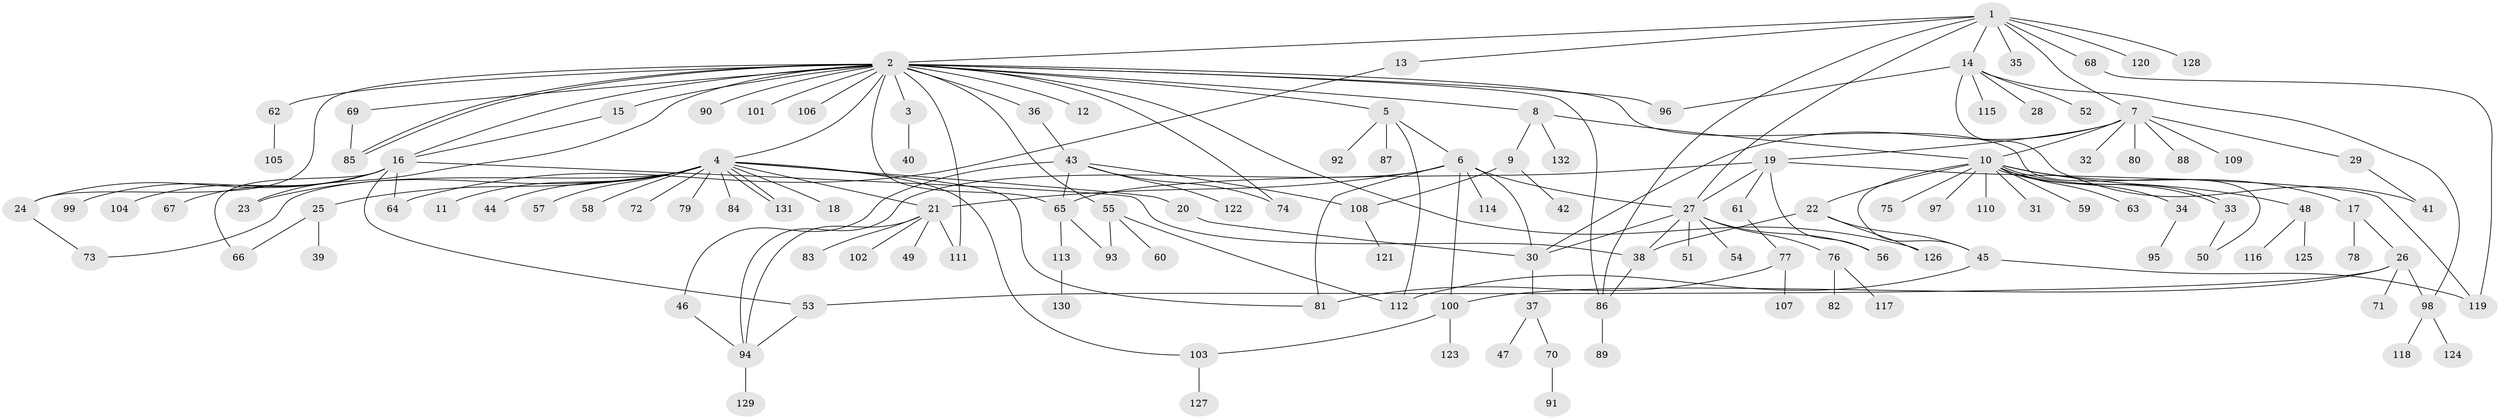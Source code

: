 // coarse degree distribution, {16: 0.021739130434782608, 13: 0.010869565217391304, 1: 0.6195652173913043, 2: 0.1956521739130435, 6: 0.021739130434782608, 9: 0.021739130434782608, 8: 0.010869565217391304, 5: 0.03260869565217391, 7: 0.021739130434782608, 3: 0.021739130434782608, 19: 0.010869565217391304, 4: 0.010869565217391304}
// Generated by graph-tools (version 1.1) at 2025/50/03/04/25 21:50:34]
// undirected, 132 vertices, 177 edges
graph export_dot {
graph [start="1"]
  node [color=gray90,style=filled];
  1;
  2;
  3;
  4;
  5;
  6;
  7;
  8;
  9;
  10;
  11;
  12;
  13;
  14;
  15;
  16;
  17;
  18;
  19;
  20;
  21;
  22;
  23;
  24;
  25;
  26;
  27;
  28;
  29;
  30;
  31;
  32;
  33;
  34;
  35;
  36;
  37;
  38;
  39;
  40;
  41;
  42;
  43;
  44;
  45;
  46;
  47;
  48;
  49;
  50;
  51;
  52;
  53;
  54;
  55;
  56;
  57;
  58;
  59;
  60;
  61;
  62;
  63;
  64;
  65;
  66;
  67;
  68;
  69;
  70;
  71;
  72;
  73;
  74;
  75;
  76;
  77;
  78;
  79;
  80;
  81;
  82;
  83;
  84;
  85;
  86;
  87;
  88;
  89;
  90;
  91;
  92;
  93;
  94;
  95;
  96;
  97;
  98;
  99;
  100;
  101;
  102;
  103;
  104;
  105;
  106;
  107;
  108;
  109;
  110;
  111;
  112;
  113;
  114;
  115;
  116;
  117;
  118;
  119;
  120;
  121;
  122;
  123;
  124;
  125;
  126;
  127;
  128;
  129;
  130;
  131;
  132;
  1 -- 2;
  1 -- 7;
  1 -- 13;
  1 -- 14;
  1 -- 27;
  1 -- 35;
  1 -- 68;
  1 -- 86;
  1 -- 120;
  1 -- 128;
  2 -- 3;
  2 -- 4;
  2 -- 5;
  2 -- 8;
  2 -- 12;
  2 -- 15;
  2 -- 16;
  2 -- 23;
  2 -- 24;
  2 -- 36;
  2 -- 50;
  2 -- 55;
  2 -- 62;
  2 -- 65;
  2 -- 69;
  2 -- 74;
  2 -- 85;
  2 -- 85;
  2 -- 86;
  2 -- 90;
  2 -- 96;
  2 -- 101;
  2 -- 106;
  2 -- 111;
  2 -- 126;
  3 -- 40;
  4 -- 11;
  4 -- 18;
  4 -- 20;
  4 -- 21;
  4 -- 23;
  4 -- 25;
  4 -- 44;
  4 -- 57;
  4 -- 58;
  4 -- 72;
  4 -- 73;
  4 -- 79;
  4 -- 81;
  4 -- 84;
  4 -- 103;
  4 -- 131;
  4 -- 131;
  5 -- 6;
  5 -- 87;
  5 -- 92;
  5 -- 112;
  6 -- 21;
  6 -- 27;
  6 -- 30;
  6 -- 81;
  6 -- 94;
  6 -- 100;
  6 -- 114;
  7 -- 10;
  7 -- 19;
  7 -- 29;
  7 -- 30;
  7 -- 32;
  7 -- 80;
  7 -- 88;
  7 -- 109;
  8 -- 9;
  8 -- 10;
  8 -- 132;
  9 -- 42;
  9 -- 108;
  10 -- 17;
  10 -- 22;
  10 -- 31;
  10 -- 33;
  10 -- 33;
  10 -- 34;
  10 -- 45;
  10 -- 48;
  10 -- 59;
  10 -- 63;
  10 -- 75;
  10 -- 97;
  10 -- 110;
  13 -- 64;
  14 -- 28;
  14 -- 41;
  14 -- 52;
  14 -- 96;
  14 -- 98;
  14 -- 115;
  15 -- 16;
  16 -- 24;
  16 -- 38;
  16 -- 53;
  16 -- 64;
  16 -- 66;
  16 -- 67;
  16 -- 99;
  16 -- 104;
  17 -- 26;
  17 -- 78;
  19 -- 27;
  19 -- 56;
  19 -- 61;
  19 -- 65;
  19 -- 119;
  20 -- 30;
  21 -- 49;
  21 -- 83;
  21 -- 94;
  21 -- 102;
  21 -- 111;
  22 -- 38;
  22 -- 45;
  22 -- 126;
  24 -- 73;
  25 -- 39;
  25 -- 66;
  26 -- 53;
  26 -- 71;
  26 -- 98;
  26 -- 100;
  27 -- 30;
  27 -- 38;
  27 -- 51;
  27 -- 54;
  27 -- 56;
  27 -- 76;
  29 -- 41;
  30 -- 37;
  33 -- 50;
  34 -- 95;
  36 -- 43;
  37 -- 47;
  37 -- 70;
  38 -- 86;
  43 -- 46;
  43 -- 65;
  43 -- 74;
  43 -- 108;
  43 -- 122;
  45 -- 112;
  45 -- 119;
  46 -- 94;
  48 -- 116;
  48 -- 125;
  53 -- 94;
  55 -- 60;
  55 -- 93;
  55 -- 112;
  61 -- 77;
  62 -- 105;
  65 -- 93;
  65 -- 113;
  68 -- 119;
  69 -- 85;
  70 -- 91;
  76 -- 82;
  76 -- 117;
  77 -- 81;
  77 -- 107;
  86 -- 89;
  94 -- 129;
  98 -- 118;
  98 -- 124;
  100 -- 103;
  100 -- 123;
  103 -- 127;
  108 -- 121;
  113 -- 130;
}
